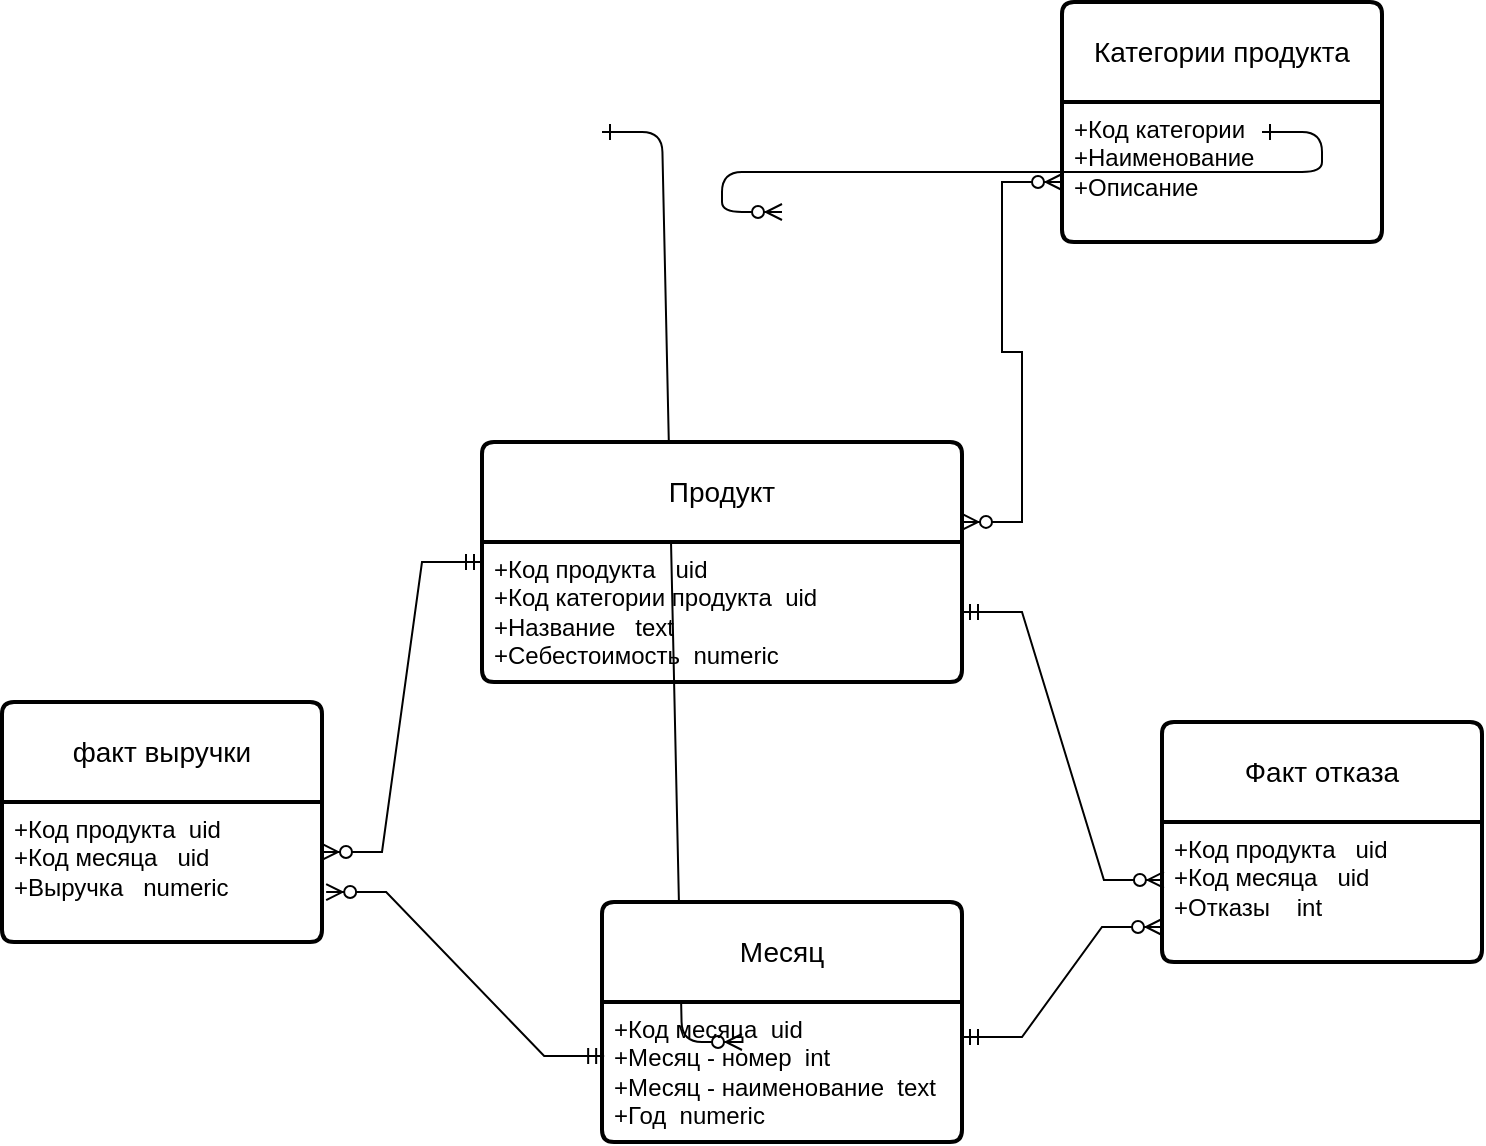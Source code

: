 <mxfile version="22.1.3" type="github">
  <diagram id="R2lEEEUBdFMjLlhIrx00" name="Page-1">
    <mxGraphModel dx="1434" dy="878" grid="1" gridSize="10" guides="1" tooltips="1" connect="1" arrows="1" fold="1" page="1" pageScale="1" pageWidth="850" pageHeight="1100" math="0" shadow="0" extFonts="Permanent Marker^https://fonts.googleapis.com/css?family=Permanent+Marker">
      <root>
        <mxCell id="0" />
        <mxCell id="1" parent="0" />
        <mxCell id="C-vyLk0tnHw3VtMMgP7b-1" value="" style="edgeStyle=entityRelationEdgeStyle;endArrow=ERzeroToMany;startArrow=ERone;endFill=1;startFill=0;" parent="1" target="C-vyLk0tnHw3VtMMgP7b-6" edge="1">
          <mxGeometry width="100" height="100" relative="1" as="geometry">
            <mxPoint x="370" y="165" as="sourcePoint" />
            <mxPoint x="440" y="620" as="targetPoint" />
          </mxGeometry>
        </mxCell>
        <mxCell id="C-vyLk0tnHw3VtMMgP7b-12" value="" style="edgeStyle=entityRelationEdgeStyle;endArrow=ERzeroToMany;startArrow=ERone;endFill=1;startFill=0;" parent="1" target="C-vyLk0tnHw3VtMMgP7b-17" edge="1">
          <mxGeometry width="100" height="100" relative="1" as="geometry">
            <mxPoint x="700" y="165" as="sourcePoint" />
            <mxPoint x="460" y="205" as="targetPoint" />
          </mxGeometry>
        </mxCell>
        <mxCell id="ETQsR8EFnwbttZ_quNTG-14" value="факт выручки" style="swimlane;childLayout=stackLayout;horizontal=1;startSize=50;horizontalStack=0;rounded=1;fontSize=14;fontStyle=0;strokeWidth=2;resizeParent=0;resizeLast=1;shadow=0;dashed=0;align=center;arcSize=4;whiteSpace=wrap;html=1;" vertex="1" parent="1">
          <mxGeometry x="70" y="450" width="160" height="120" as="geometry" />
        </mxCell>
        <mxCell id="ETQsR8EFnwbttZ_quNTG-15" value="+Код продукта&amp;nbsp; uid&lt;br&gt;+Код месяца&amp;nbsp; &amp;nbsp;uid&lt;br&gt;+Выручка&amp;nbsp; &amp;nbsp;numeric" style="align=left;strokeColor=none;fillColor=none;spacingLeft=4;fontSize=12;verticalAlign=top;resizable=0;rotatable=0;part=1;html=1;" vertex="1" parent="ETQsR8EFnwbttZ_quNTG-14">
          <mxGeometry y="50" width="160" height="70" as="geometry" />
        </mxCell>
        <mxCell id="ETQsR8EFnwbttZ_quNTG-16" value="Факт отказа" style="swimlane;childLayout=stackLayout;horizontal=1;startSize=50;horizontalStack=0;rounded=1;fontSize=14;fontStyle=0;strokeWidth=2;resizeParent=0;resizeLast=1;shadow=0;dashed=0;align=center;arcSize=4;whiteSpace=wrap;html=1;" vertex="1" parent="1">
          <mxGeometry x="650" y="460" width="160" height="120" as="geometry" />
        </mxCell>
        <mxCell id="ETQsR8EFnwbttZ_quNTG-17" value="+Код продукта&amp;nbsp; &amp;nbsp;uid&lt;br&gt;+Код месяца&amp;nbsp; &amp;nbsp;uid&lt;br&gt;+Отказы&amp;nbsp; &amp;nbsp; int" style="align=left;strokeColor=none;fillColor=none;spacingLeft=4;fontSize=12;verticalAlign=top;resizable=0;rotatable=0;part=1;html=1;" vertex="1" parent="ETQsR8EFnwbttZ_quNTG-16">
          <mxGeometry y="50" width="160" height="70" as="geometry" />
        </mxCell>
        <mxCell id="ETQsR8EFnwbttZ_quNTG-18" value="Продукт" style="swimlane;childLayout=stackLayout;horizontal=1;startSize=50;horizontalStack=0;rounded=1;fontSize=14;fontStyle=0;strokeWidth=2;resizeParent=0;resizeLast=1;shadow=0;dashed=0;align=center;arcSize=4;whiteSpace=wrap;html=1;" vertex="1" parent="1">
          <mxGeometry x="310" y="320" width="240" height="120" as="geometry" />
        </mxCell>
        <mxCell id="ETQsR8EFnwbttZ_quNTG-19" value="+Код продукта&amp;nbsp; &amp;nbsp;uid&lt;br&gt;+Код категории продукта&amp;nbsp; uid&lt;br&gt;+Название&amp;nbsp; &amp;nbsp;text&lt;br&gt;+Себестоимость&amp;nbsp; numeric" style="align=left;strokeColor=none;fillColor=none;spacingLeft=4;fontSize=12;verticalAlign=top;resizable=0;rotatable=0;part=1;html=1;" vertex="1" parent="ETQsR8EFnwbttZ_quNTG-18">
          <mxGeometry y="50" width="240" height="70" as="geometry" />
        </mxCell>
        <mxCell id="ETQsR8EFnwbttZ_quNTG-20" value="Месяц" style="swimlane;childLayout=stackLayout;horizontal=1;startSize=50;horizontalStack=0;rounded=1;fontSize=14;fontStyle=0;strokeWidth=2;resizeParent=0;resizeLast=1;shadow=0;dashed=0;align=center;arcSize=4;whiteSpace=wrap;html=1;" vertex="1" parent="1">
          <mxGeometry x="370" y="550" width="180" height="120" as="geometry" />
        </mxCell>
        <mxCell id="ETQsR8EFnwbttZ_quNTG-21" value="+Код месяца&amp;nbsp; uid&lt;br&gt;+Месяц - номер&amp;nbsp; int&lt;br&gt;+Месяц - наименование&amp;nbsp; text&lt;br&gt;+Год&amp;nbsp; numeric" style="align=left;strokeColor=none;fillColor=none;spacingLeft=4;fontSize=12;verticalAlign=top;resizable=0;rotatable=0;part=1;html=1;" vertex="1" parent="ETQsR8EFnwbttZ_quNTG-20">
          <mxGeometry y="50" width="180" height="70" as="geometry" />
        </mxCell>
        <mxCell id="ETQsR8EFnwbttZ_quNTG-22" value="Категории продукта" style="swimlane;childLayout=stackLayout;horizontal=1;startSize=50;horizontalStack=0;rounded=1;fontSize=14;fontStyle=0;strokeWidth=2;resizeParent=0;resizeLast=1;shadow=0;dashed=0;align=center;arcSize=4;whiteSpace=wrap;html=1;" vertex="1" parent="1">
          <mxGeometry x="600" y="100" width="160" height="120" as="geometry" />
        </mxCell>
        <mxCell id="ETQsR8EFnwbttZ_quNTG-23" value="+Код категории&lt;br&gt;+Наименование&lt;br&gt;+Описание" style="align=left;strokeColor=none;fillColor=none;spacingLeft=4;fontSize=12;verticalAlign=top;resizable=0;rotatable=0;part=1;html=1;" vertex="1" parent="ETQsR8EFnwbttZ_quNTG-22">
          <mxGeometry y="50" width="160" height="70" as="geometry" />
        </mxCell>
        <mxCell id="ETQsR8EFnwbttZ_quNTG-25" value="" style="edgeStyle=entityRelationEdgeStyle;fontSize=12;html=1;endArrow=ERzeroToMany;startArrow=ERmandOne;rounded=0;entryX=1;entryY=0.357;entryDx=0;entryDy=0;entryPerimeter=0;exitX=0;exitY=0.5;exitDx=0;exitDy=0;" edge="1" parent="1" source="ETQsR8EFnwbttZ_quNTG-18" target="ETQsR8EFnwbttZ_quNTG-15">
          <mxGeometry width="100" height="100" relative="1" as="geometry">
            <mxPoint x="260" y="550" as="sourcePoint" />
            <mxPoint x="360" y="450" as="targetPoint" />
          </mxGeometry>
        </mxCell>
        <mxCell id="ETQsR8EFnwbttZ_quNTG-26" value="" style="edgeStyle=entityRelationEdgeStyle;fontSize=12;html=1;endArrow=ERzeroToMany;startArrow=ERmandOne;rounded=0;entryX=0.006;entryY=0.414;entryDx=0;entryDy=0;exitX=1;exitY=0.5;exitDx=0;exitDy=0;entryPerimeter=0;" edge="1" parent="1" source="ETQsR8EFnwbttZ_quNTG-19" target="ETQsR8EFnwbttZ_quNTG-17">
          <mxGeometry width="100" height="100" relative="1" as="geometry">
            <mxPoint x="180" y="710" as="sourcePoint" />
            <mxPoint x="280" y="610" as="targetPoint" />
          </mxGeometry>
        </mxCell>
        <mxCell id="ETQsR8EFnwbttZ_quNTG-27" value="" style="edgeStyle=entityRelationEdgeStyle;fontSize=12;html=1;endArrow=ERzeroToMany;startArrow=ERmandOne;rounded=0;exitX=0.006;exitY=0.386;exitDx=0;exitDy=0;exitPerimeter=0;entryX=1.013;entryY=0.643;entryDx=0;entryDy=0;entryPerimeter=0;" edge="1" parent="1" source="ETQsR8EFnwbttZ_quNTG-21" target="ETQsR8EFnwbttZ_quNTG-15">
          <mxGeometry width="100" height="100" relative="1" as="geometry">
            <mxPoint x="150" y="750" as="sourcePoint" />
            <mxPoint x="250" y="650" as="targetPoint" />
          </mxGeometry>
        </mxCell>
        <mxCell id="ETQsR8EFnwbttZ_quNTG-28" value="" style="edgeStyle=entityRelationEdgeStyle;fontSize=12;html=1;endArrow=ERzeroToMany;startArrow=ERmandOne;rounded=0;exitX=1;exitY=0.25;exitDx=0;exitDy=0;entryX=0;entryY=0.75;entryDx=0;entryDy=0;" edge="1" parent="1" source="ETQsR8EFnwbttZ_quNTG-21" target="ETQsR8EFnwbttZ_quNTG-17">
          <mxGeometry width="100" height="100" relative="1" as="geometry">
            <mxPoint x="610" y="780" as="sourcePoint" />
            <mxPoint x="710" y="680" as="targetPoint" />
          </mxGeometry>
        </mxCell>
        <mxCell id="ETQsR8EFnwbttZ_quNTG-31" value="" style="edgeStyle=entityRelationEdgeStyle;fontSize=12;html=1;endArrow=ERzeroToMany;endFill=1;startArrow=ERzeroToMany;rounded=0;entryX=0;entryY=0.75;entryDx=0;entryDy=0;exitX=1;exitY=0.333;exitDx=0;exitDy=0;exitPerimeter=0;" edge="1" parent="1" source="ETQsR8EFnwbttZ_quNTG-18" target="ETQsR8EFnwbttZ_quNTG-22">
          <mxGeometry width="100" height="100" relative="1" as="geometry">
            <mxPoint x="610" y="330" as="sourcePoint" />
            <mxPoint x="290" y="120" as="targetPoint" />
          </mxGeometry>
        </mxCell>
      </root>
    </mxGraphModel>
  </diagram>
</mxfile>
